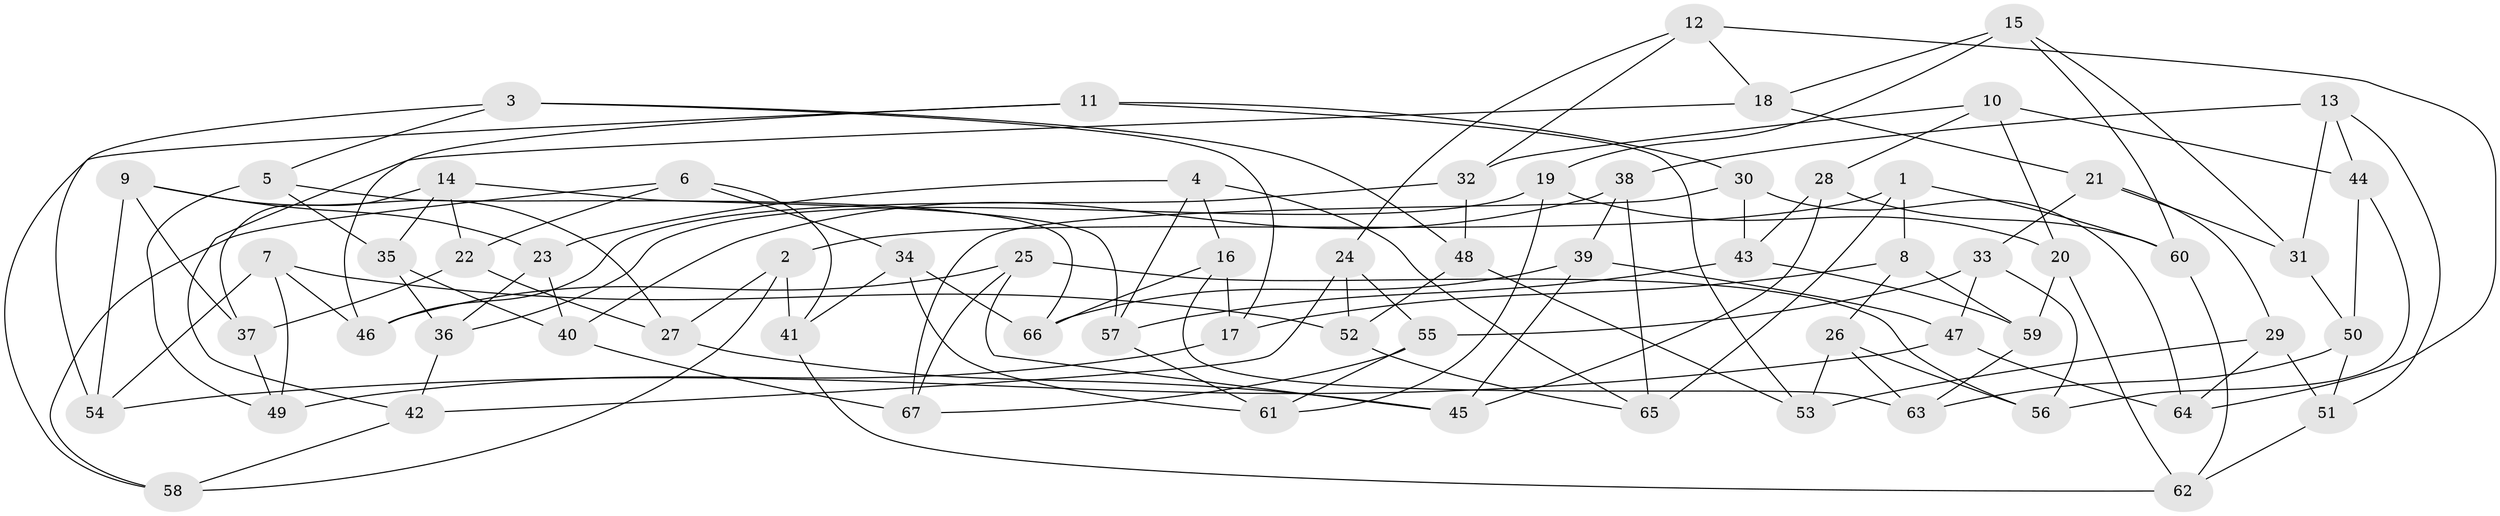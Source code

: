 // coarse degree distribution, {4: 0.6521739130434783, 7: 0.043478260869565216, 8: 0.08695652173913043, 6: 0.13043478260869565, 5: 0.021739130434782608, 3: 0.06521739130434782}
// Generated by graph-tools (version 1.1) at 2025/20/03/04/25 18:20:50]
// undirected, 67 vertices, 134 edges
graph export_dot {
graph [start="1"]
  node [color=gray90,style=filled];
  1;
  2;
  3;
  4;
  5;
  6;
  7;
  8;
  9;
  10;
  11;
  12;
  13;
  14;
  15;
  16;
  17;
  18;
  19;
  20;
  21;
  22;
  23;
  24;
  25;
  26;
  27;
  28;
  29;
  30;
  31;
  32;
  33;
  34;
  35;
  36;
  37;
  38;
  39;
  40;
  41;
  42;
  43;
  44;
  45;
  46;
  47;
  48;
  49;
  50;
  51;
  52;
  53;
  54;
  55;
  56;
  57;
  58;
  59;
  60;
  61;
  62;
  63;
  64;
  65;
  66;
  67;
  1 -- 8;
  1 -- 65;
  1 -- 2;
  1 -- 60;
  2 -- 58;
  2 -- 41;
  2 -- 27;
  3 -- 54;
  3 -- 17;
  3 -- 48;
  3 -- 5;
  4 -- 23;
  4 -- 65;
  4 -- 57;
  4 -- 16;
  5 -- 66;
  5 -- 35;
  5 -- 49;
  6 -- 22;
  6 -- 34;
  6 -- 58;
  6 -- 41;
  7 -- 46;
  7 -- 49;
  7 -- 52;
  7 -- 54;
  8 -- 17;
  8 -- 26;
  8 -- 59;
  9 -- 27;
  9 -- 37;
  9 -- 23;
  9 -- 54;
  10 -- 20;
  10 -- 32;
  10 -- 44;
  10 -- 28;
  11 -- 46;
  11 -- 58;
  11 -- 30;
  11 -- 53;
  12 -- 64;
  12 -- 18;
  12 -- 32;
  12 -- 24;
  13 -- 44;
  13 -- 51;
  13 -- 31;
  13 -- 38;
  14 -- 57;
  14 -- 22;
  14 -- 35;
  14 -- 37;
  15 -- 19;
  15 -- 31;
  15 -- 60;
  15 -- 18;
  16 -- 17;
  16 -- 63;
  16 -- 66;
  17 -- 49;
  18 -- 42;
  18 -- 21;
  19 -- 20;
  19 -- 61;
  19 -- 36;
  20 -- 59;
  20 -- 62;
  21 -- 31;
  21 -- 33;
  21 -- 29;
  22 -- 37;
  22 -- 27;
  23 -- 36;
  23 -- 40;
  24 -- 55;
  24 -- 52;
  24 -- 42;
  25 -- 56;
  25 -- 46;
  25 -- 67;
  25 -- 45;
  26 -- 63;
  26 -- 53;
  26 -- 56;
  27 -- 45;
  28 -- 45;
  28 -- 60;
  28 -- 43;
  29 -- 53;
  29 -- 64;
  29 -- 51;
  30 -- 67;
  30 -- 64;
  30 -- 43;
  31 -- 50;
  32 -- 48;
  32 -- 46;
  33 -- 56;
  33 -- 47;
  33 -- 55;
  34 -- 41;
  34 -- 61;
  34 -- 66;
  35 -- 40;
  35 -- 36;
  36 -- 42;
  37 -- 49;
  38 -- 39;
  38 -- 40;
  38 -- 65;
  39 -- 66;
  39 -- 47;
  39 -- 45;
  40 -- 67;
  41 -- 62;
  42 -- 58;
  43 -- 57;
  43 -- 59;
  44 -- 56;
  44 -- 50;
  47 -- 64;
  47 -- 54;
  48 -- 52;
  48 -- 53;
  50 -- 63;
  50 -- 51;
  51 -- 62;
  52 -- 65;
  55 -- 67;
  55 -- 61;
  57 -- 61;
  59 -- 63;
  60 -- 62;
}
